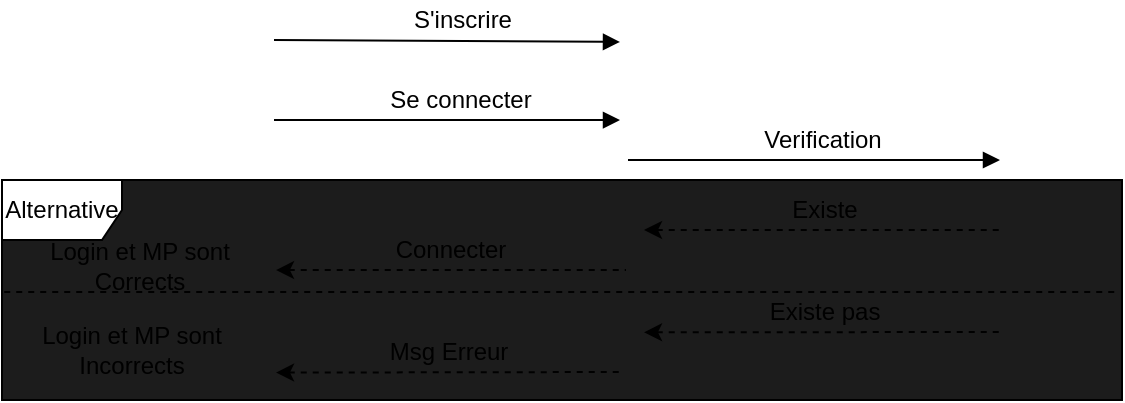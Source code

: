 <mxfile>
    <diagram id="VLF36Yl6fr-27J8BMjUc" name="Page-1">
        <mxGraphModel dx="638" dy="488" grid="1" gridSize="10" guides="1" tooltips="1" connect="1" arrows="1" fold="1" page="1" pageScale="1" pageWidth="827" pageHeight="1169" math="0" shadow="0">
            <root>
                <mxCell id="0"/>
                <mxCell id="1" parent="0"/>
                <mxCell id="2" value="Alternative" style="shape=umlFrame;whiteSpace=wrap;html=1;swimlaneFillColor=#1C1C1C;" vertex="1" parent="1">
                    <mxGeometry x="46" y="190" width="560" height="110" as="geometry"/>
                </mxCell>
                <mxCell id="3" value="" style="endArrow=block;startArrow=none;endFill=1;startFill=0;html=1;entryX=-0.1;entryY=0.018;entryDx=0;entryDy=0;entryPerimeter=0;" edge="1" parent="1">
                    <mxGeometry width="160" relative="1" as="geometry">
                        <mxPoint x="182" y="120" as="sourcePoint"/>
                        <mxPoint x="355" y="120.98" as="targetPoint"/>
                    </mxGeometry>
                </mxCell>
                <mxCell id="4" value="S'inscrire" style="text;html=1;align=center;verticalAlign=middle;resizable=0;points=[];autosize=1;" vertex="1" parent="1">
                    <mxGeometry x="246" y="100" width="60" height="20" as="geometry"/>
                </mxCell>
                <mxCell id="5" value="" style="endArrow=block;startArrow=none;endFill=1;startFill=0;html=1;entryX=-0.2;entryY=0.082;entryDx=0;entryDy=0;entryPerimeter=0;" edge="1" parent="1">
                    <mxGeometry width="160" relative="1" as="geometry">
                        <mxPoint x="182" y="160" as="sourcePoint"/>
                        <mxPoint x="355" y="160.02" as="targetPoint"/>
                    </mxGeometry>
                </mxCell>
                <mxCell id="6" value="Se connecter" style="text;html=1;align=center;verticalAlign=middle;resizable=0;points=[];autosize=1;" vertex="1" parent="1">
                    <mxGeometry x="230" y="140" width="90" height="20" as="geometry"/>
                </mxCell>
                <mxCell id="7" value="" style="endArrow=block;startArrow=none;endFill=1;startFill=0;html=1;" edge="1" parent="1">
                    <mxGeometry width="160" relative="1" as="geometry">
                        <mxPoint x="359" y="180" as="sourcePoint"/>
                        <mxPoint x="545" y="180" as="targetPoint"/>
                    </mxGeometry>
                </mxCell>
                <mxCell id="8" value="Verification" style="text;html=1;align=center;verticalAlign=middle;resizable=0;points=[];autosize=1;" vertex="1" parent="1">
                    <mxGeometry x="421" y="160" width="70" height="20" as="geometry"/>
                </mxCell>
                <mxCell id="9" value="" style="endArrow=none;endFill=0;endSize=12;html=1;exitX=0.002;exitY=0.509;exitDx=0;exitDy=0;exitPerimeter=0;entryX=0.998;entryY=0.509;entryDx=0;entryDy=0;entryPerimeter=0;dashed=1;" edge="1" parent="1" source="2" target="2">
                    <mxGeometry width="160" relative="1" as="geometry">
                        <mxPoint x="87" y="244" as="sourcePoint"/>
                        <mxPoint x="604" y="250" as="targetPoint"/>
                    </mxGeometry>
                </mxCell>
                <mxCell id="10" value="" style="endArrow=none;startArrow=classic;endFill=0;startFill=1;html=1;dashed=1;" edge="1" parent="1">
                    <mxGeometry width="160" relative="1" as="geometry">
                        <mxPoint x="367" y="215" as="sourcePoint"/>
                        <mxPoint x="546" y="215" as="targetPoint"/>
                    </mxGeometry>
                </mxCell>
                <mxCell id="11" value="Existe" style="text;html=1;align=center;verticalAlign=middle;resizable=0;points=[];autosize=1;" vertex="1" parent="1">
                    <mxGeometry x="432" y="195" width="50" height="20" as="geometry"/>
                </mxCell>
                <mxCell id="12" value="" style="endArrow=none;startArrow=classic;endFill=0;startFill=1;html=1;dashed=1;exitX=0.9;exitY=0.205;exitDx=0;exitDy=0;exitPerimeter=0;" edge="1" parent="1">
                    <mxGeometry width="160" relative="1" as="geometry">
                        <mxPoint x="183.0" y="235.05" as="sourcePoint"/>
                        <mxPoint x="358" y="235" as="targetPoint"/>
                    </mxGeometry>
                </mxCell>
                <mxCell id="13" value="Connecter" style="text;html=1;align=center;verticalAlign=middle;resizable=0;points=[];autosize=1;" vertex="1" parent="1">
                    <mxGeometry x="235" y="215" width="70" height="20" as="geometry"/>
                </mxCell>
                <mxCell id="14" value="" style="endArrow=none;startArrow=classic;endFill=0;startFill=1;html=1;dashed=1;exitX=1.3;exitY=0.256;exitDx=0;exitDy=0;exitPerimeter=0;" edge="1" parent="1">
                    <mxGeometry width="160" relative="1" as="geometry">
                        <mxPoint x="367" y="266.16" as="sourcePoint"/>
                        <mxPoint x="547" y="266" as="targetPoint"/>
                    </mxGeometry>
                </mxCell>
                <mxCell id="15" value="Existe pas" style="text;html=1;align=center;verticalAlign=middle;resizable=0;points=[];autosize=1;" vertex="1" parent="1">
                    <mxGeometry x="422" y="246" width="70" height="20" as="geometry"/>
                </mxCell>
                <mxCell id="16" value="" style="endArrow=none;startArrow=classic;endFill=0;startFill=1;html=1;dashed=1;exitX=0.9;exitY=0.289;exitDx=0;exitDy=0;exitPerimeter=0;" edge="1" parent="1">
                    <mxGeometry width="160" relative="1" as="geometry">
                        <mxPoint x="183.0" y="286.29" as="sourcePoint"/>
                        <mxPoint x="357" y="286" as="targetPoint"/>
                    </mxGeometry>
                </mxCell>
                <mxCell id="17" value="Msg Erreur" style="text;html=1;align=center;verticalAlign=middle;resizable=0;points=[];autosize=1;" vertex="1" parent="1">
                    <mxGeometry x="234" y="266" width="70" height="20" as="geometry"/>
                </mxCell>
                <mxCell id="18" value="Login et MP sont Corrects" style="text;html=1;strokeColor=none;fillColor=none;align=center;verticalAlign=middle;whiteSpace=wrap;rounded=0;" vertex="1" parent="1">
                    <mxGeometry x="50" y="221" width="130" height="24" as="geometry"/>
                </mxCell>
                <mxCell id="19" value="Login et MP sont Incorrects" style="text;html=1;strokeColor=none;fillColor=none;align=center;verticalAlign=middle;whiteSpace=wrap;rounded=0;" vertex="1" parent="1">
                    <mxGeometry x="56" y="260" width="110" height="30" as="geometry"/>
                </mxCell>
            </root>
        </mxGraphModel>
    </diagram>
</mxfile>